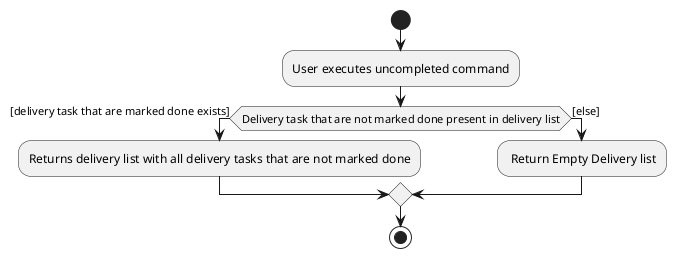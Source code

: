 @startuml
start
:User executes uncompleted command;

'Since the beta syntax does not support placing the condition outside the
'diamond we place it as the true branch instead.

if (Delivery task that are not marked done present in delivery list) then ([delivery task that are marked done exists])
    :Returns delivery list with all delivery tasks that are not marked done;
else ([else])
    : Return Empty Delivery list;
endif
stop
@enduml
